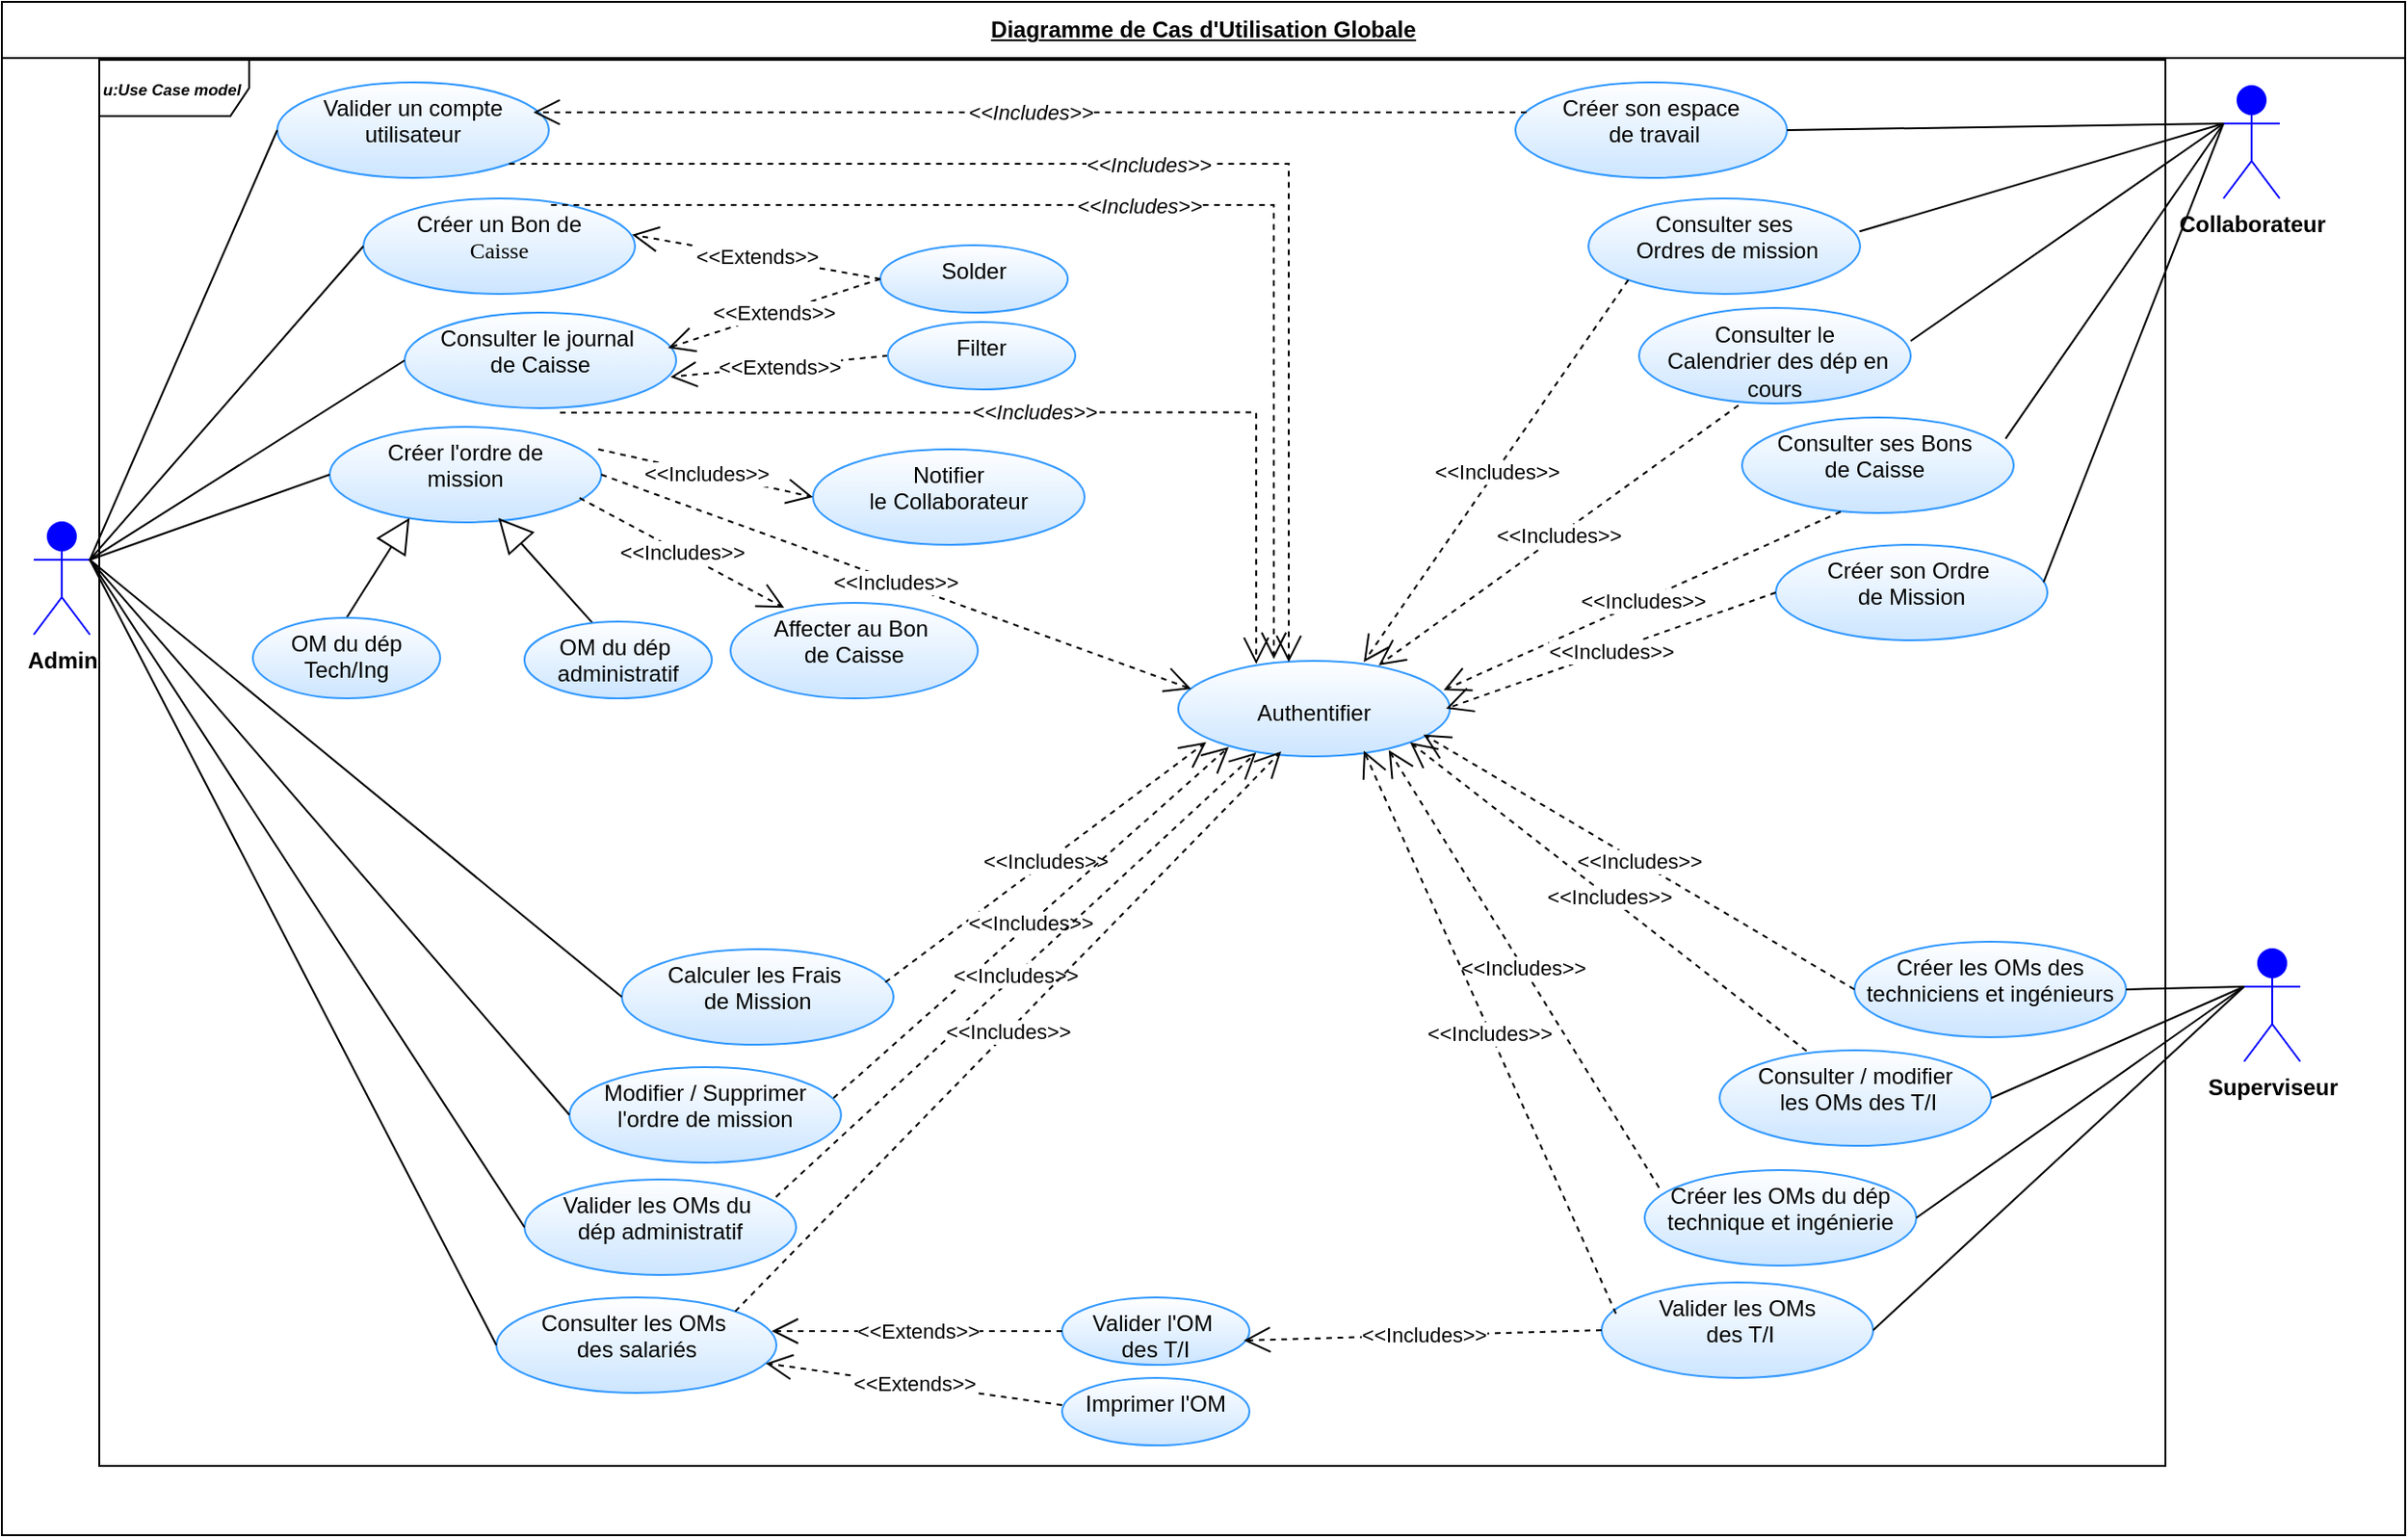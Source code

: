 <mxfile version="24.1.0" type="github">
  <diagram name="Page-1" id="bqoknefWxygjBXmzC5J1">
    <mxGraphModel dx="2302" dy="1189" grid="0" gridSize="10" guides="1" tooltips="1" connect="1" arrows="1" fold="1" page="0" pageScale="1" pageWidth="850" pageHeight="1100" math="0" shadow="0">
      <root>
        <mxCell id="0" />
        <mxCell id="1" parent="0" />
        <mxCell id="aXAPJrn92n8_OqXVa3Bo-3" value="&lt;b&gt;Collaborateur&lt;/b&gt;&lt;div&gt;&lt;br&gt;&lt;/div&gt;" style="shape=umlActor;verticalLabelPosition=bottom;verticalAlign=top;html=1;outlineConnect=0;fillColor=#0000FF;strokeColor=#0000FF;" parent="1" vertex="1">
          <mxGeometry x="668" y="-134" width="30" height="60" as="geometry" />
        </mxCell>
        <mxCell id="aXAPJrn92n8_OqXVa3Bo-4" value="&lt;div&gt;&lt;span style=&quot;background-color: initial;&quot;&gt;Valider un compte utilisateur&lt;/span&gt;&lt;br&gt;&lt;/div&gt;" style="ellipse;whiteSpace=wrap;html=1;verticalAlign=top;strokeColor=#3399FF;gradientColor=#CCE5FF;" parent="1" vertex="1">
          <mxGeometry x="-371" y="-136" width="145" height="51" as="geometry" />
        </mxCell>
        <object label="&lt;b&gt;Admin&lt;/b&gt;&lt;div&gt;&lt;br&gt;&lt;/div&gt;" Admin="" id="aXAPJrn92n8_OqXVa3Bo-2">
          <mxCell style="shape=umlActor;verticalLabelPosition=bottom;verticalAlign=top;html=1;outlineConnect=0;direction=east;rotation=0;fillColor=#0000FF;strokeColor=#0000FF;" parent="1" vertex="1">
            <mxGeometry x="-501" y="99" width="30" height="60" as="geometry" />
          </mxCell>
        </object>
        <mxCell id="aXAPJrn92n8_OqXVa3Bo-8" value="&lt;b&gt;Superviseur&lt;/b&gt;&lt;div&gt;&lt;br&gt;&lt;/div&gt;" style="shape=umlActor;verticalLabelPosition=bottom;verticalAlign=top;html=1;outlineConnect=0;fillColor=#0000FF;strokeColor=#0000FF;" parent="1" vertex="1">
          <mxGeometry x="679" y="327" width="30" height="60" as="geometry" />
        </mxCell>
        <mxCell id="aXAPJrn92n8_OqXVa3Bo-14" value="Créer l&#39;ordre de&lt;div&gt;&amp;nbsp;mission&amp;nbsp;&lt;/div&gt;" style="ellipse;whiteSpace=wrap;html=1;verticalAlign=top;strokeColor=#3399FF;gradientColor=#CCE5FF;" parent="1" vertex="1">
          <mxGeometry x="-343" y="48" width="145" height="51" as="geometry" />
        </mxCell>
        <mxCell id="aXAPJrn92n8_OqXVa3Bo-16" value="&lt;div&gt;Consulter les OMs&amp;nbsp;&lt;/div&gt;&lt;div&gt;des salariés&lt;/div&gt;" style="ellipse;whiteSpace=wrap;html=1;verticalAlign=top;strokeColor=#3399FF;gradientColor=#CCE5FF;" parent="1" vertex="1">
          <mxGeometry x="-254" y="513" width="149.5" height="51" as="geometry" />
        </mxCell>
        <mxCell id="aXAPJrn92n8_OqXVa3Bo-20" value="Calculer les Frais&amp;nbsp;&lt;div&gt;de Mission&lt;/div&gt;" style="ellipse;whiteSpace=wrap;html=1;verticalAlign=top;strokeColor=#3399FF;gradientColor=#CCE5FF;" parent="1" vertex="1">
          <mxGeometry x="-187" y="327" width="145" height="51" as="geometry" />
        </mxCell>
        <mxCell id="aXAPJrn92n8_OqXVa3Bo-25" value="&amp;lt;&amp;lt;Extends&amp;gt;&amp;gt;" style="endArrow=open;endSize=12;dashed=1;html=1;rounded=0;exitX=0;exitY=0.403;exitDx=0;exitDy=0;exitPerimeter=0;" parent="1" source="aXAPJrn92n8_OqXVa3Bo-27" target="aXAPJrn92n8_OqXVa3Bo-16" edge="1">
          <mxGeometry width="160" relative="1" as="geometry">
            <mxPoint x="160" y="262" as="sourcePoint" />
            <mxPoint x="373" y="279" as="targetPoint" />
          </mxGeometry>
        </mxCell>
        <mxCell id="aXAPJrn92n8_OqXVa3Bo-27" value="Imprimer l&#39;OM" style="ellipse;whiteSpace=wrap;html=1;verticalAlign=top;strokeColor=#3399FF;gradientColor=#CCE5FF;" parent="1" vertex="1">
          <mxGeometry x="48" y="556" width="100" height="36" as="geometry" />
        </mxCell>
        <mxCell id="aXAPJrn92n8_OqXVa3Bo-29" value="Créer son espace&lt;div&gt;&amp;nbsp;de travail&lt;/div&gt;" style="ellipse;whiteSpace=wrap;html=1;verticalAlign=top;strokeColor=#3399FF;gradientColor=#CCE5FF;" parent="1" vertex="1">
          <mxGeometry x="290" y="-136" width="145" height="51" as="geometry" />
        </mxCell>
        <mxCell id="aXAPJrn92n8_OqXVa3Bo-31" value="&lt;i&gt;&amp;lt;&amp;lt;Includes&amp;gt;&amp;gt;&lt;/i&gt;" style="endArrow=open;endSize=12;dashed=1;html=1;rounded=0;exitX=0.041;exitY=0.313;exitDx=0;exitDy=0;entryX=0.943;entryY=0.313;entryDx=0;entryDy=0;entryPerimeter=0;exitPerimeter=0;" parent="1" source="aXAPJrn92n8_OqXVa3Bo-29" target="aXAPJrn92n8_OqXVa3Bo-4" edge="1">
          <mxGeometry width="160" relative="1" as="geometry">
            <mxPoint x="167" y="117" as="sourcePoint" />
            <mxPoint x="33" y="114" as="targetPoint" />
          </mxGeometry>
        </mxCell>
        <mxCell id="aXAPJrn92n8_OqXVa3Bo-32" value="Créer les OMs du dép technique et ingénierie&lt;div&gt;&lt;br&gt;&lt;/div&gt;" style="ellipse;whiteSpace=wrap;html=1;verticalAlign=top;strokeColor=#3399FF;gradientColor=#CCE5FF;" parent="1" vertex="1">
          <mxGeometry x="359" y="445" width="145" height="51" as="geometry" />
        </mxCell>
        <mxCell id="aXAPJrn92n8_OqXVa3Bo-33" value="&lt;div&gt;Consulter / modifier&lt;/div&gt;&lt;div&gt;&amp;nbsp;les OMs des T/I&lt;/div&gt;" style="ellipse;whiteSpace=wrap;html=1;verticalAlign=top;strokeColor=#3399FF;gradientColor=#CCE5FF;" parent="1" vertex="1">
          <mxGeometry x="399" y="381" width="145" height="51" as="geometry" />
        </mxCell>
        <mxCell id="aXAPJrn92n8_OqXVa3Bo-34" value="Créer les OMs des techniciens et ingénieurs&lt;div&gt;&lt;br&gt;&lt;/div&gt;" style="ellipse;whiteSpace=wrap;html=1;verticalAlign=top;strokeColor=#3399FF;gradientColor=#CCE5FF;" parent="1" vertex="1">
          <mxGeometry x="471" y="323" width="145" height="51" as="geometry" />
        </mxCell>
        <mxCell id="aXAPJrn92n8_OqXVa3Bo-40" value="Valider l&#39;OM&amp;nbsp;&lt;div&gt;des T/I&lt;/div&gt;" style="ellipse;whiteSpace=wrap;html=1;verticalAlign=top;strokeColor=#3399FF;gradientColor=#CCE5FF;" parent="1" vertex="1">
          <mxGeometry x="48" y="513" width="100" height="36" as="geometry" />
        </mxCell>
        <mxCell id="aXAPJrn92n8_OqXVa3Bo-41" value="&amp;lt;&amp;lt;Extends&amp;gt;&amp;gt;" style="endArrow=open;endSize=12;dashed=1;html=1;rounded=0;exitX=0;exitY=0.5;exitDx=0;exitDy=0;entryX=0.983;entryY=0.353;entryDx=0;entryDy=0;entryPerimeter=0;" parent="1" source="aXAPJrn92n8_OqXVa3Bo-40" target="aXAPJrn92n8_OqXVa3Bo-16" edge="1">
          <mxGeometry width="160" relative="1" as="geometry">
            <mxPoint x="178" y="274" as="sourcePoint" />
            <mxPoint x="53" y="271" as="targetPoint" />
          </mxGeometry>
        </mxCell>
        <mxCell id="aXAPJrn92n8_OqXVa3Bo-42" value="&lt;div&gt;Valider les OMs&lt;/div&gt;&lt;div&gt;&amp;nbsp;des T/I&lt;br&gt;&lt;/div&gt;" style="ellipse;whiteSpace=wrap;html=1;verticalAlign=top;strokeColor=#3399FF;gradientColor=#CCE5FF;" parent="1" vertex="1">
          <mxGeometry x="336" y="505" width="145" height="51" as="geometry" />
        </mxCell>
        <mxCell id="aXAPJrn92n8_OqXVa3Bo-44" value="&amp;lt;&amp;lt;Includes&amp;gt;&amp;gt;" style="endArrow=open;endSize=12;dashed=1;html=1;rounded=0;exitX=0;exitY=0.5;exitDx=0;exitDy=0;entryX=0.97;entryY=0.639;entryDx=0;entryDy=0;entryPerimeter=0;" parent="1" source="aXAPJrn92n8_OqXVa3Bo-42" target="aXAPJrn92n8_OqXVa3Bo-40" edge="1">
          <mxGeometry width="160" relative="1" as="geometry">
            <mxPoint x="403" y="326" as="sourcePoint" />
            <mxPoint x="268" y="324" as="targetPoint" />
          </mxGeometry>
        </mxCell>
        <mxCell id="ost5-0_Wd72OpRgAMmyx-2" value="" style="endArrow=none;html=1;rounded=0;entryX=0;entryY=0.5;entryDx=0;entryDy=0;exitX=1;exitY=0.333;exitDx=0;exitDy=0;exitPerimeter=0;" parent="1" source="aXAPJrn92n8_OqXVa3Bo-2" target="aXAPJrn92n8_OqXVa3Bo-4" edge="1">
          <mxGeometry width="50" height="50" relative="1" as="geometry">
            <mxPoint x="-226" y="254" as="sourcePoint" />
            <mxPoint x="-176" y="204" as="targetPoint" />
          </mxGeometry>
        </mxCell>
        <mxCell id="ost5-0_Wd72OpRgAMmyx-4" value="" style="endArrow=none;html=1;rounded=0;entryX=0;entryY=0.5;entryDx=0;entryDy=0;exitX=1;exitY=0.333;exitDx=0;exitDy=0;exitPerimeter=0;" parent="1" source="aXAPJrn92n8_OqXVa3Bo-2" target="aXAPJrn92n8_OqXVa3Bo-14" edge="1">
          <mxGeometry width="50" height="50" relative="1" as="geometry">
            <mxPoint x="-217" y="261" as="sourcePoint" />
            <mxPoint x="-77" y="145" as="targetPoint" />
          </mxGeometry>
        </mxCell>
        <mxCell id="ost5-0_Wd72OpRgAMmyx-5" value="" style="endArrow=none;html=1;rounded=0;entryX=0;entryY=0.5;entryDx=0;entryDy=0;exitX=1;exitY=0.333;exitDx=0;exitDy=0;exitPerimeter=0;" parent="1" source="aXAPJrn92n8_OqXVa3Bo-2" target="aXAPJrn92n8_OqXVa3Bo-16" edge="1">
          <mxGeometry width="50" height="50" relative="1" as="geometry">
            <mxPoint x="-202" y="281" as="sourcePoint" />
            <mxPoint x="-95" y="197" as="targetPoint" />
          </mxGeometry>
        </mxCell>
        <mxCell id="ost5-0_Wd72OpRgAMmyx-6" value="" style="endArrow=none;html=1;rounded=0;entryX=0;entryY=0.5;entryDx=0;entryDy=0;exitX=1;exitY=0.333;exitDx=0;exitDy=0;exitPerimeter=0;" parent="1" source="aXAPJrn92n8_OqXVa3Bo-2" target="aXAPJrn92n8_OqXVa3Bo-20" edge="1">
          <mxGeometry width="50" height="50" relative="1" as="geometry">
            <mxPoint x="-215" y="265" as="sourcePoint" />
            <mxPoint x="-85" y="207" as="targetPoint" />
          </mxGeometry>
        </mxCell>
        <mxCell id="ost5-0_Wd72OpRgAMmyx-7" value="" style="endArrow=none;html=1;rounded=0;entryX=0;entryY=0.333;entryDx=0;entryDy=0;exitX=1;exitY=0.5;exitDx=0;exitDy=0;entryPerimeter=0;" parent="1" source="aXAPJrn92n8_OqXVa3Bo-29" target="aXAPJrn92n8_OqXVa3Bo-3" edge="1">
          <mxGeometry width="50" height="50" relative="1" as="geometry">
            <mxPoint x="299" y="206" as="sourcePoint" />
            <mxPoint x="406" y="122" as="targetPoint" />
          </mxGeometry>
        </mxCell>
        <mxCell id="ost5-0_Wd72OpRgAMmyx-8" value="" style="endArrow=none;html=1;rounded=0;exitX=1;exitY=0.5;exitDx=0;exitDy=0;entryX=0;entryY=0.333;entryDx=0;entryDy=0;entryPerimeter=0;" parent="1" source="aXAPJrn92n8_OqXVa3Bo-32" target="aXAPJrn92n8_OqXVa3Bo-8" edge="1">
          <mxGeometry width="50" height="50" relative="1" as="geometry">
            <mxPoint x="510" y="395" as="sourcePoint" />
            <mxPoint x="617" y="313" as="targetPoint" />
          </mxGeometry>
        </mxCell>
        <mxCell id="ost5-0_Wd72OpRgAMmyx-10" value="" style="endArrow=none;html=1;rounded=0;exitX=1;exitY=0.5;exitDx=0;exitDy=0;entryX=0;entryY=0.333;entryDx=0;entryDy=0;entryPerimeter=0;" parent="1" source="aXAPJrn92n8_OqXVa3Bo-42" target="aXAPJrn92n8_OqXVa3Bo-8" edge="1">
          <mxGeometry width="50" height="50" relative="1" as="geometry">
            <mxPoint x="516" y="277" as="sourcePoint" />
            <mxPoint x="628" y="323" as="targetPoint" />
          </mxGeometry>
        </mxCell>
        <mxCell id="ost5-0_Wd72OpRgAMmyx-11" value="" style="endArrow=none;html=1;rounded=0;exitX=1;exitY=0.5;exitDx=0;exitDy=0;entryX=0;entryY=0.333;entryDx=0;entryDy=0;entryPerimeter=0;" parent="1" source="aXAPJrn92n8_OqXVa3Bo-33" target="aXAPJrn92n8_OqXVa3Bo-8" edge="1">
          <mxGeometry width="50" height="50" relative="1" as="geometry">
            <mxPoint x="526" y="287" as="sourcePoint" />
            <mxPoint x="638" y="333" as="targetPoint" />
          </mxGeometry>
        </mxCell>
        <mxCell id="ost5-0_Wd72OpRgAMmyx-12" value="" style="endArrow=none;html=1;rounded=0;exitX=1;exitY=0.5;exitDx=0;exitDy=0;entryX=0;entryY=0.333;entryDx=0;entryDy=0;entryPerimeter=0;" parent="1" source="aXAPJrn92n8_OqXVa3Bo-34" target="aXAPJrn92n8_OqXVa3Bo-8" edge="1">
          <mxGeometry width="50" height="50" relative="1" as="geometry">
            <mxPoint x="536" y="297" as="sourcePoint" />
            <mxPoint x="648" y="343" as="targetPoint" />
          </mxGeometry>
        </mxCell>
        <mxCell id="_NfF5JWYKRUsFBAhB294-1" value="&lt;font style=&quot;&quot; face=&quot;Helvetica&quot;&gt;Créer un Bon de&lt;/font&gt;&lt;div&gt;&lt;font style=&quot;&quot; face=&quot;XJRX87y96gQI-0x3qHEv&quot;&gt;&amp;nbsp;Caisse&lt;b&gt;&amp;nbsp;&lt;/b&gt;&lt;/font&gt;&lt;/div&gt;" style="ellipse;whiteSpace=wrap;html=1;verticalAlign=top;strokeColor=#3399FF;gradientColor=#CCE5FF;" parent="1" vertex="1">
          <mxGeometry x="-325" y="-74" width="145" height="51" as="geometry" />
        </mxCell>
        <mxCell id="_NfF5JWYKRUsFBAhB294-2" value="" style="endArrow=none;html=1;rounded=0;entryX=0;entryY=0.5;entryDx=0;entryDy=0;exitX=1;exitY=0.333;exitDx=0;exitDy=0;exitPerimeter=0;" parent="1" source="aXAPJrn92n8_OqXVa3Bo-2" target="_NfF5JWYKRUsFBAhB294-1" edge="1">
          <mxGeometry width="50" height="50" relative="1" as="geometry">
            <mxPoint x="-169" y="272" as="sourcePoint" />
            <mxPoint x="-89" y="357" as="targetPoint" />
          </mxGeometry>
        </mxCell>
        <mxCell id="_NfF5JWYKRUsFBAhB294-3" value="&amp;lt;&amp;lt;Extends&amp;gt;&amp;gt;" style="endArrow=open;endSize=12;dashed=1;html=1;rounded=0;entryX=0.989;entryY=0.379;entryDx=0;entryDy=0;entryPerimeter=0;exitX=0;exitY=0.5;exitDx=0;exitDy=0;" parent="1" source="_NfF5JWYKRUsFBAhB294-4" target="_NfF5JWYKRUsFBAhB294-1" edge="1">
          <mxGeometry width="160" relative="1" as="geometry">
            <mxPoint x="111" y="149" as="sourcePoint" />
            <mxPoint x="220" y="115" as="targetPoint" />
          </mxGeometry>
        </mxCell>
        <mxCell id="_NfF5JWYKRUsFBAhB294-4" value="Solder&lt;div&gt;&lt;br&gt;&lt;/div&gt;" style="ellipse;whiteSpace=wrap;html=1;verticalAlign=top;strokeColor=#3399FF;gradientColor=#CCE5FF;" parent="1" vertex="1">
          <mxGeometry x="-49" y="-49" width="100" height="36" as="geometry" />
        </mxCell>
        <mxCell id="_NfF5JWYKRUsFBAhB294-5" value="&lt;div&gt;Modifier / Supprimer l&#39;ordre de mission&lt;div&gt;&lt;br&gt;&lt;/div&gt;&lt;/div&gt;" style="ellipse;whiteSpace=wrap;html=1;verticalAlign=top;strokeColor=#3399FF;gradientColor=#CCE5FF;" parent="1" vertex="1">
          <mxGeometry x="-215" y="390" width="145" height="51" as="geometry" />
        </mxCell>
        <mxCell id="_NfF5JWYKRUsFBAhB294-7" value="" style="endArrow=none;html=1;rounded=0;entryX=0;entryY=0.5;entryDx=0;entryDy=0;exitX=1;exitY=0.333;exitDx=0;exitDy=0;exitPerimeter=0;" parent="1" source="aXAPJrn92n8_OqXVa3Bo-2" target="_NfF5JWYKRUsFBAhB294-5" edge="1">
          <mxGeometry width="50" height="50" relative="1" as="geometry">
            <mxPoint x="-230" y="268" as="sourcePoint" />
            <mxPoint x="-143" y="383" as="targetPoint" />
          </mxGeometry>
        </mxCell>
        <mxCell id="_NfF5JWYKRUsFBAhB294-8" value="Affecter au Bon&amp;nbsp;&lt;div&gt;de Caisse&lt;/div&gt;" style="ellipse;whiteSpace=wrap;html=1;verticalAlign=top;strokeColor=#3399FF;gradientColor=#CCE5FF;gradientDirection=south;" parent="1" vertex="1">
          <mxGeometry x="-129" y="142" width="132" height="51" as="geometry" />
        </mxCell>
        <mxCell id="_NfF5JWYKRUsFBAhB294-9" value="&amp;lt;&amp;lt;Includes&amp;gt;&amp;gt;" style="endArrow=open;endSize=12;dashed=1;html=1;rounded=0;exitX=0.92;exitY=0.745;exitDx=0;exitDy=0;entryX=0.217;entryY=0.052;entryDx=0;entryDy=0;exitPerimeter=0;entryPerimeter=0;" parent="1" source="aXAPJrn92n8_OqXVa3Bo-14" target="_NfF5JWYKRUsFBAhB294-8" edge="1">
          <mxGeometry width="160" relative="1" as="geometry">
            <mxPoint x="-40" y="222" as="sourcePoint" />
            <mxPoint x="61" y="202" as="targetPoint" />
          </mxGeometry>
        </mxCell>
        <mxCell id="_NfF5JWYKRUsFBAhB294-10" value="Créer son Ordre&amp;nbsp;&lt;br&gt;&lt;div&gt;de Mission&lt;/div&gt;" style="ellipse;whiteSpace=wrap;html=1;verticalAlign=top;strokeColor=#3399FF;gradientColor=#CCE5FF;" parent="1" vertex="1">
          <mxGeometry x="429" y="111" width="145" height="51" as="geometry" />
        </mxCell>
        <mxCell id="_NfF5JWYKRUsFBAhB294-11" value="" style="endArrow=none;html=1;rounded=0;exitX=0.986;exitY=0.392;exitDx=0;exitDy=0;exitPerimeter=0;entryX=0;entryY=0.333;entryDx=0;entryDy=0;entryPerimeter=0;" parent="1" source="_NfF5JWYKRUsFBAhB294-10" target="aXAPJrn92n8_OqXVa3Bo-3" edge="1">
          <mxGeometry width="50" height="50" relative="1" as="geometry">
            <mxPoint x="382" y="29" as="sourcePoint" />
            <mxPoint x="502" y="47" as="targetPoint" />
          </mxGeometry>
        </mxCell>
        <mxCell id="_NfF5JWYKRUsFBAhB294-12" value="Valider les OMs&lt;span style=&quot;background-color: initial;&quot;&gt;&amp;nbsp;&lt;/span&gt;&lt;span style=&quot;background-color: initial;&quot;&gt;du&amp;nbsp;&lt;/span&gt;&lt;div&gt;&lt;span style=&quot;background-color: initial;&quot;&gt;dép&amp;nbsp;&lt;/span&gt;&lt;span style=&quot;background-color: initial;&quot;&gt;administratif&lt;/span&gt;&lt;/div&gt;" style="ellipse;whiteSpace=wrap;html=1;verticalAlign=top;strokeColor=#3399FF;gradientColor=#CCE5FF;" parent="1" vertex="1">
          <mxGeometry x="-239" y="450" width="145" height="51" as="geometry" />
        </mxCell>
        <mxCell id="_NfF5JWYKRUsFBAhB294-13" value="" style="endArrow=none;html=1;rounded=0;entryX=0;entryY=0.5;entryDx=0;entryDy=0;exitX=1;exitY=0.333;exitDx=0;exitDy=0;exitPerimeter=0;" parent="1" source="aXAPJrn92n8_OqXVa3Bo-2" target="_NfF5JWYKRUsFBAhB294-12" edge="1">
          <mxGeometry width="50" height="50" relative="1" as="geometry">
            <mxPoint x="-230" y="268" as="sourcePoint" />
            <mxPoint x="-154" y="149" as="targetPoint" />
          </mxGeometry>
        </mxCell>
        <mxCell id="_NfF5JWYKRUsFBAhB294-16" value="&lt;div&gt;Consulter le journal&amp;nbsp;&lt;br&gt;&lt;/div&gt;&lt;div&gt;de Caisse&lt;/div&gt;" style="ellipse;whiteSpace=wrap;html=1;verticalAlign=top;strokeColor=#3399FF;gradientColor=#CCE5FF;" parent="1" vertex="1">
          <mxGeometry x="-303" y="-13" width="145" height="51" as="geometry" />
        </mxCell>
        <mxCell id="_NfF5JWYKRUsFBAhB294-17" value="" style="endArrow=none;html=1;rounded=0;entryX=0;entryY=0.5;entryDx=0;entryDy=0;exitX=1;exitY=0.333;exitDx=0;exitDy=0;exitPerimeter=0;" parent="1" source="aXAPJrn92n8_OqXVa3Bo-2" target="_NfF5JWYKRUsFBAhB294-16" edge="1">
          <mxGeometry width="50" height="50" relative="1" as="geometry">
            <mxPoint x="-230" y="268" as="sourcePoint" />
            <mxPoint x="-146" y="145" as="targetPoint" />
          </mxGeometry>
        </mxCell>
        <mxCell id="_NfF5JWYKRUsFBAhB294-18" value="&amp;lt;&amp;lt;Extends&amp;gt;&amp;gt;" style="endArrow=open;endSize=12;dashed=1;html=1;rounded=0;entryX=0.97;entryY=0.369;entryDx=0;entryDy=0;exitX=0;exitY=0.5;exitDx=0;exitDy=0;entryPerimeter=0;" parent="1" source="_NfF5JWYKRUsFBAhB294-4" target="_NfF5JWYKRUsFBAhB294-16" edge="1">
          <mxGeometry width="160" relative="1" as="geometry">
            <mxPoint x="63" y="74" as="sourcePoint" />
            <mxPoint x="-123" y="103" as="targetPoint" />
          </mxGeometry>
        </mxCell>
        <mxCell id="_NfF5JWYKRUsFBAhB294-20" value="" style="endArrow=block;endSize=16;endFill=0;html=1;rounded=0;exitX=0.367;exitY=0.028;exitDx=0;exitDy=0;exitPerimeter=0;entryX=0.621;entryY=0.954;entryDx=0;entryDy=0;entryPerimeter=0;" parent="1" source="_NfF5JWYKRUsFBAhB294-27" target="aXAPJrn92n8_OqXVa3Bo-14" edge="1">
          <mxGeometry width="160" relative="1" as="geometry">
            <mxPoint x="-110" y="256.664" as="sourcePoint" />
            <mxPoint x="-21" y="114" as="targetPoint" />
          </mxGeometry>
        </mxCell>
        <mxCell id="_NfF5JWYKRUsFBAhB294-25" value="" style="endArrow=block;endSize=16;endFill=0;html=1;rounded=0;entryX=0.294;entryY=0.954;entryDx=0;entryDy=0;entryPerimeter=0;exitX=0.5;exitY=0;exitDx=0;exitDy=0;strokeColor=#000000;" parent="1" source="_NfF5JWYKRUsFBAhB294-26" target="aXAPJrn92n8_OqXVa3Bo-14" edge="1">
          <mxGeometry width="160" relative="1" as="geometry">
            <mxPoint x="-226" y="257" as="sourcePoint" />
            <mxPoint x="-123" y="227" as="targetPoint" />
          </mxGeometry>
        </mxCell>
        <mxCell id="_NfF5JWYKRUsFBAhB294-26" value="&lt;div&gt;OM&amp;nbsp;&lt;span style=&quot;background-color: initial;&quot;&gt;du dép Tech/Ing&lt;/span&gt;&lt;br&gt;&lt;/div&gt;" style="ellipse;whiteSpace=wrap;html=1;verticalAlign=top;strokeColor=#3399FF;gradientColor=#CCE5FF;" parent="1" vertex="1">
          <mxGeometry x="-384" y="150" width="100" height="43" as="geometry" />
        </mxCell>
        <mxCell id="_NfF5JWYKRUsFBAhB294-27" value="&lt;div&gt;OM&amp;nbsp;&lt;span style=&quot;background-color: initial;&quot;&gt;du dép&amp;nbsp;&lt;/span&gt;&lt;/div&gt;&lt;div&gt;&lt;span style=&quot;background-color: initial;&quot;&gt;administratif&lt;/span&gt;&lt;/div&gt;" style="ellipse;whiteSpace=wrap;html=1;verticalAlign=top;strokeColor=#3399FF;gradientColor=#CCE5FF;" parent="1" vertex="1">
          <mxGeometry x="-239" y="152" width="100" height="41" as="geometry" />
        </mxCell>
        <mxCell id="_NfF5JWYKRUsFBAhB294-28" value="&amp;lt;&amp;lt;Extends&amp;gt;&amp;gt;" style="endArrow=open;endSize=12;dashed=1;html=1;rounded=0;entryX=0.979;entryY=0.673;entryDx=0;entryDy=0;entryPerimeter=0;exitX=0;exitY=0.5;exitDx=0;exitDy=0;" parent="1" source="_NfF5JWYKRUsFBAhB294-29" target="_NfF5JWYKRUsFBAhB294-16" edge="1">
          <mxGeometry width="160" relative="1" as="geometry">
            <mxPoint x="85" y="137" as="sourcePoint" />
            <mxPoint x="-3" y="70" as="targetPoint" />
          </mxGeometry>
        </mxCell>
        <mxCell id="_NfF5JWYKRUsFBAhB294-29" value="&lt;div&gt;Filter&lt;/div&gt;" style="ellipse;whiteSpace=wrap;html=1;verticalAlign=top;strokeColor=#3399FF;gradientColor=#CCE5FF;" parent="1" vertex="1">
          <mxGeometry x="-45" y="-8" width="100" height="36" as="geometry" />
        </mxCell>
        <mxCell id="_NfF5JWYKRUsFBAhB294-30" value="Notifier&lt;div&gt;le Collaborateur&lt;/div&gt;" style="ellipse;whiteSpace=wrap;html=1;verticalAlign=top;strokeColor=#3399FF;gradientColor=#CCE5FF;" parent="1" vertex="1">
          <mxGeometry x="-85" y="60" width="145" height="51" as="geometry" />
        </mxCell>
        <mxCell id="_NfF5JWYKRUsFBAhB294-31" value="&amp;lt;&amp;lt;Includes&amp;gt;&amp;gt;" style="endArrow=open;endSize=12;dashed=1;html=1;rounded=0;exitX=0.989;exitY=0.235;exitDx=0;exitDy=0;entryX=0;entryY=0.5;entryDx=0;entryDy=0;exitPerimeter=0;" parent="1" source="aXAPJrn92n8_OqXVa3Bo-14" target="_NfF5JWYKRUsFBAhB294-30" edge="1">
          <mxGeometry width="160" relative="1" as="geometry">
            <mxPoint x="2" y="206" as="sourcePoint" />
            <mxPoint x="138" y="241" as="targetPoint" />
          </mxGeometry>
        </mxCell>
        <mxCell id="_NfF5JWYKRUsFBAhB294-32" value="Consulter ses&lt;div&gt;&amp;nbsp;Ordres&amp;nbsp;&lt;span style=&quot;background-color: initial;&quot;&gt;de mission&lt;/span&gt;&lt;/div&gt;" style="ellipse;whiteSpace=wrap;html=1;verticalAlign=top;strokeColor=#3399FF;gradientColor=#CCE5FF;" parent="1" vertex="1">
          <mxGeometry x="329" y="-74" width="145" height="51" as="geometry" />
        </mxCell>
        <mxCell id="_NfF5JWYKRUsFBAhB294-33" value="" style="endArrow=none;html=1;rounded=0;exitX=0.998;exitY=0.346;exitDx=0;exitDy=0;exitPerimeter=0;entryX=0;entryY=0.333;entryDx=0;entryDy=0;entryPerimeter=0;" parent="1" source="_NfF5JWYKRUsFBAhB294-32" target="aXAPJrn92n8_OqXVa3Bo-3" edge="1">
          <mxGeometry width="50" height="50" relative="1" as="geometry">
            <mxPoint x="365" y="1" as="sourcePoint" />
            <mxPoint x="476" y="35" as="targetPoint" />
          </mxGeometry>
        </mxCell>
        <mxCell id="_NfF5JWYKRUsFBAhB294-34" value="Consulter le&lt;div&gt;&amp;nbsp;Calendrier des dép en cours&lt;/div&gt;" style="ellipse;whiteSpace=wrap;html=1;verticalAlign=top;strokeColor=#3399FF;gradientColor=#CCE5FF;" parent="1" vertex="1">
          <mxGeometry x="356" y="-15.5" width="145" height="51" as="geometry" />
        </mxCell>
        <mxCell id="_NfF5JWYKRUsFBAhB294-35" value="" style="endArrow=none;html=1;rounded=0;exitX=1;exitY=0.346;exitDx=0;exitDy=0;exitPerimeter=0;entryX=0;entryY=0.333;entryDx=0;entryDy=0;entryPerimeter=0;" parent="1" source="_NfF5JWYKRUsFBAhB294-34" target="aXAPJrn92n8_OqXVa3Bo-3" edge="1">
          <mxGeometry width="50" height="50" relative="1" as="geometry">
            <mxPoint x="362" y="28" as="sourcePoint" />
            <mxPoint x="503" y="-30" as="targetPoint" />
          </mxGeometry>
        </mxCell>
        <mxCell id="_NfF5JWYKRUsFBAhB294-36" value="Consulter ses Bons&amp;nbsp;&lt;div&gt;de Caisse&amp;nbsp;&lt;/div&gt;" style="ellipse;whiteSpace=wrap;html=1;verticalAlign=top;strokeColor=#3399FF;gradientColor=#CCE5FF;" parent="1" vertex="1">
          <mxGeometry x="411" y="43" width="145" height="51" as="geometry" />
        </mxCell>
        <mxCell id="_NfF5JWYKRUsFBAhB294-37" value="" style="endArrow=none;html=1;rounded=0;exitX=0.97;exitY=0.222;exitDx=0;exitDy=0;exitPerimeter=0;entryX=0;entryY=0.333;entryDx=0;entryDy=0;entryPerimeter=0;" parent="1" source="_NfF5JWYKRUsFBAhB294-36" target="aXAPJrn92n8_OqXVa3Bo-3" edge="1">
          <mxGeometry width="50" height="50" relative="1" as="geometry">
            <mxPoint x="367" y="87" as="sourcePoint" />
            <mxPoint x="492" y="-38" as="targetPoint" />
          </mxGeometry>
        </mxCell>
        <mxCell id="_NfF5JWYKRUsFBAhB294-39" value="&lt;div&gt;&lt;br&gt;&lt;/div&gt;Authentifier" style="ellipse;whiteSpace=wrap;html=1;verticalAlign=top;strokeColor=#3399FF;gradientColor=#CCE5FF;" parent="1" vertex="1">
          <mxGeometry x="110" y="173" width="145" height="51" as="geometry" />
        </mxCell>
        <mxCell id="_NfF5JWYKRUsFBAhB294-40" value="&amp;lt;&amp;lt;Includes&amp;gt;&amp;gt;" style="endArrow=open;endSize=12;dashed=1;html=1;rounded=0;exitX=1;exitY=0.5;exitDx=0;exitDy=0;entryX=0.048;entryY=0.294;entryDx=0;entryDy=0;entryPerimeter=0;" parent="1" source="aXAPJrn92n8_OqXVa3Bo-14" target="_NfF5JWYKRUsFBAhB294-39" edge="1">
          <mxGeometry width="160" relative="1" as="geometry">
            <mxPoint x="-92" y="193" as="sourcePoint" />
            <mxPoint x="7" y="278" as="targetPoint" />
          </mxGeometry>
        </mxCell>
        <mxCell id="_NfF5JWYKRUsFBAhB294-41" value="&amp;lt;&amp;lt;Includes&amp;gt;&amp;gt;" style="endArrow=open;endSize=12;dashed=1;html=1;rounded=0;exitX=0;exitY=1;exitDx=0;exitDy=0;entryX=0.683;entryY=0.013;entryDx=0;entryDy=0;entryPerimeter=0;" parent="1" source="_NfF5JWYKRUsFBAhB294-32" target="_NfF5JWYKRUsFBAhB294-39" edge="1">
          <mxGeometry width="160" relative="1" as="geometry">
            <mxPoint x="155" y="137.5" as="sourcePoint" />
            <mxPoint x="229" y="211.5" as="targetPoint" />
          </mxGeometry>
        </mxCell>
        <mxCell id="_NfF5JWYKRUsFBAhB294-42" value="&amp;lt;&amp;lt;Includes&amp;gt;&amp;gt;" style="endArrow=open;endSize=12;dashed=1;html=1;rounded=0;exitX=0.363;exitY=0.987;exitDx=0;exitDy=0;entryX=0.977;entryY=0.307;entryDx=0;entryDy=0;exitPerimeter=0;entryPerimeter=0;" parent="1" source="_NfF5JWYKRUsFBAhB294-36" target="_NfF5JWYKRUsFBAhB294-39" edge="1">
          <mxGeometry width="160" relative="1" as="geometry">
            <mxPoint x="222" y="102" as="sourcePoint" />
            <mxPoint x="195" y="216" as="targetPoint" />
          </mxGeometry>
        </mxCell>
        <mxCell id="_NfF5JWYKRUsFBAhB294-43" value="&amp;lt;&amp;lt;Includes&amp;gt;&amp;gt;" style="endArrow=open;endSize=12;dashed=1;html=1;rounded=0;exitX=0.366;exitY=1.02;exitDx=0;exitDy=0;entryX=0.738;entryY=0.046;entryDx=0;entryDy=0;entryPerimeter=0;exitPerimeter=0;" parent="1" source="_NfF5JWYKRUsFBAhB294-34" target="_NfF5JWYKRUsFBAhB294-39" edge="1">
          <mxGeometry width="160" relative="1" as="geometry">
            <mxPoint x="315" y="120" as="sourcePoint" />
            <mxPoint x="234" y="197" as="targetPoint" />
          </mxGeometry>
        </mxCell>
        <mxCell id="_NfF5JWYKRUsFBAhB294-45" value="&amp;lt;&amp;lt;Includes&amp;gt;&amp;gt;" style="endArrow=open;endSize=12;dashed=1;html=1;rounded=0;exitX=0.97;exitY=0.346;exitDx=0;exitDy=0;entryX=0.103;entryY=0.85;entryDx=0;entryDy=0;exitPerimeter=0;entryPerimeter=0;" parent="1" source="aXAPJrn92n8_OqXVa3Bo-20" target="_NfF5JWYKRUsFBAhB294-39" edge="1">
          <mxGeometry width="160" relative="1" as="geometry">
            <mxPoint x="-115" y="194" as="sourcePoint" />
            <mxPoint x="144" y="266" as="targetPoint" />
          </mxGeometry>
        </mxCell>
        <mxCell id="_NfF5JWYKRUsFBAhB294-46" value="&amp;lt;&amp;lt;Includes&amp;gt;&amp;gt;" style="endArrow=open;endSize=12;dashed=1;html=1;rounded=0;exitX=0.972;exitY=0.324;exitDx=0;exitDy=0;entryX=0.186;entryY=0.902;entryDx=0;entryDy=0;exitPerimeter=0;entryPerimeter=0;" parent="1" source="_NfF5JWYKRUsFBAhB294-5" target="_NfF5JWYKRUsFBAhB294-39" edge="1">
          <mxGeometry width="160" relative="1" as="geometry">
            <mxPoint x="-102" y="352" as="sourcePoint" />
            <mxPoint x="154" y="282" as="targetPoint" />
          </mxGeometry>
        </mxCell>
        <mxCell id="_NfF5JWYKRUsFBAhB294-47" value="&amp;lt;&amp;lt;Includes&amp;gt;&amp;gt;" style="endArrow=open;endSize=12;dashed=1;html=1;rounded=0;exitX=0.926;exitY=0.183;exitDx=0;exitDy=0;entryX=0.287;entryY=0.961;entryDx=0;entryDy=0;exitPerimeter=0;entryPerimeter=0;" parent="1" source="_NfF5JWYKRUsFBAhB294-12" target="_NfF5JWYKRUsFBAhB294-39" edge="1">
          <mxGeometry width="160" relative="1" as="geometry">
            <mxPoint x="-109" y="425" as="sourcePoint" />
            <mxPoint x="165" y="283" as="targetPoint" />
          </mxGeometry>
        </mxCell>
        <mxCell id="_NfF5JWYKRUsFBAhB294-48" value="&amp;lt;&amp;lt;Includes&amp;gt;&amp;gt;" style="endArrow=open;endSize=12;dashed=1;html=1;rounded=0;exitX=0.32;exitY=0.007;exitDx=0;exitDy=0;entryX=1;entryY=1;entryDx=0;entryDy=0;exitPerimeter=0;" parent="1" source="aXAPJrn92n8_OqXVa3Bo-33" target="_NfF5JWYKRUsFBAhB294-39" edge="1">
          <mxGeometry width="160" relative="1" as="geometry">
            <mxPoint x="378" y="549" as="sourcePoint" />
            <mxPoint x="45" y="571" as="targetPoint" />
          </mxGeometry>
        </mxCell>
        <mxCell id="_NfF5JWYKRUsFBAhB294-49" value="&amp;lt;&amp;lt;Includes&amp;gt;&amp;gt;" style="endArrow=open;endSize=12;dashed=1;html=1;rounded=0;exitX=0.053;exitY=0.183;exitDx=0;exitDy=0;entryX=0.775;entryY=0.935;entryDx=0;entryDy=0;exitPerimeter=0;entryPerimeter=0;" parent="1" source="aXAPJrn92n8_OqXVa3Bo-32" target="_NfF5JWYKRUsFBAhB294-39" edge="1">
          <mxGeometry width="160" relative="1" as="geometry">
            <mxPoint x="371" y="463" as="sourcePoint" />
            <mxPoint x="230" y="311" as="targetPoint" />
          </mxGeometry>
        </mxCell>
        <mxCell id="_NfF5JWYKRUsFBAhB294-50" value="&amp;lt;&amp;lt;Includes&amp;gt;&amp;gt;" style="endArrow=open;endSize=12;dashed=1;html=1;rounded=0;exitX=0.053;exitY=0.327;exitDx=0;exitDy=0;entryX=0.683;entryY=0.941;entryDx=0;entryDy=0;exitPerimeter=0;entryPerimeter=0;" parent="1" source="aXAPJrn92n8_OqXVa3Bo-42" target="_NfF5JWYKRUsFBAhB294-39" edge="1">
          <mxGeometry width="160" relative="1" as="geometry">
            <mxPoint x="343" y="464" as="sourcePoint" />
            <mxPoint x="225" y="257" as="targetPoint" />
          </mxGeometry>
        </mxCell>
        <mxCell id="_NfF5JWYKRUsFBAhB294-51" value="&amp;lt;&amp;lt;Includes&amp;gt;&amp;gt;" style="endArrow=open;endSize=12;dashed=1;html=1;rounded=0;exitX=0;exitY=0.5;exitDx=0;exitDy=0;entryX=0.986;entryY=0.5;entryDx=0;entryDy=0;entryPerimeter=0;" parent="1" source="_NfF5JWYKRUsFBAhB294-10" target="_NfF5JWYKRUsFBAhB294-39" edge="1">
          <mxGeometry width="160" relative="1" as="geometry">
            <mxPoint x="329" y="174" as="sourcePoint" />
            <mxPoint x="286" y="232" as="targetPoint" />
          </mxGeometry>
        </mxCell>
        <mxCell id="_NfF5JWYKRUsFBAhB294-52" value="&amp;lt;&amp;lt;Includes&amp;gt;&amp;gt;" style="endArrow=open;endSize=12;dashed=1;html=1;rounded=0;exitX=0;exitY=0.5;exitDx=0;exitDy=0;entryX=0.903;entryY=0.771;entryDx=0;entryDy=0;entryPerimeter=0;" parent="1" source="aXAPJrn92n8_OqXVa3Bo-34" target="_NfF5JWYKRUsFBAhB294-39" edge="1">
          <mxGeometry width="160" relative="1" as="geometry">
            <mxPoint x="381" y="201" as="sourcePoint" />
            <mxPoint x="276" y="243" as="targetPoint" />
          </mxGeometry>
        </mxCell>
        <mxCell id="_NfF5JWYKRUsFBAhB294-54" value="&amp;lt;&amp;lt;Includes&amp;gt;&amp;gt;" style="endArrow=open;endSize=12;dashed=1;html=1;rounded=0;exitX=1;exitY=0;exitDx=0;exitDy=0;entryX=0.379;entryY=0.948;entryDx=0;entryDy=0;entryPerimeter=0;" parent="1" source="aXAPJrn92n8_OqXVa3Bo-16" target="_NfF5JWYKRUsFBAhB294-39" edge="1">
          <mxGeometry width="160" relative="1" as="geometry">
            <mxPoint x="-110" y="475" as="sourcePoint" />
            <mxPoint x="194" y="275" as="targetPoint" />
          </mxGeometry>
        </mxCell>
        <mxCell id="_NfF5JWYKRUsFBAhB294-56" value="&lt;i&gt;&amp;lt;&amp;lt;Includes&amp;gt;&amp;gt;&lt;/i&gt;" style="endArrow=open;endSize=12;dashed=1;html=1;rounded=0;edgeStyle=orthogonalEdgeStyle;exitX=1;exitY=1;exitDx=0;exitDy=0;entryX=0.407;entryY=0.013;entryDx=0;entryDy=0;entryPerimeter=0;" parent="1" source="aXAPJrn92n8_OqXVa3Bo-4" target="_NfF5JWYKRUsFBAhB294-39" edge="1">
          <mxGeometry width="160" relative="1" as="geometry">
            <mxPoint x="-43" y="-51.5" as="sourcePoint" />
            <mxPoint x="172" y="172" as="targetPoint" />
          </mxGeometry>
        </mxCell>
        <mxCell id="_NfF5JWYKRUsFBAhB294-57" value="&lt;i&gt;&amp;lt;&amp;lt;Includes&amp;gt;&amp;gt;&lt;/i&gt;" style="endArrow=open;endSize=12;dashed=1;html=1;rounded=0;edgeStyle=orthogonalEdgeStyle;exitX=0.572;exitY=1.046;exitDx=0;exitDy=0;exitPerimeter=0;entryX=0.287;entryY=0.033;entryDx=0;entryDy=0;entryPerimeter=0;" parent="1" source="_NfF5JWYKRUsFBAhB294-16" target="_NfF5JWYKRUsFBAhB294-39" edge="1">
          <mxGeometry width="160" relative="1" as="geometry">
            <mxPoint x="-115" y="-64.5" as="sourcePoint" />
            <mxPoint x="181" y="220" as="targetPoint" />
          </mxGeometry>
        </mxCell>
        <mxCell id="_NfF5JWYKRUsFBAhB294-58" value="&lt;i&gt;&amp;lt;&amp;lt;Includes&amp;gt;&amp;gt;&lt;/i&gt;" style="endArrow=open;endSize=12;dashed=1;html=1;rounded=0;edgeStyle=orthogonalEdgeStyle;entryX=0.352;entryY=-0.02;entryDx=0;entryDy=0;entryPerimeter=0;exitX=0.691;exitY=0.069;exitDx=0;exitDy=0;exitPerimeter=0;" parent="1" source="_NfF5JWYKRUsFBAhB294-1" target="_NfF5JWYKRUsFBAhB294-39" edge="1">
          <mxGeometry width="160" relative="1" as="geometry">
            <mxPoint x="-201" y="-65" as="sourcePoint" />
            <mxPoint x="200" y="242" as="targetPoint" />
          </mxGeometry>
        </mxCell>
        <mxCell id="_NfF5JWYKRUsFBAhB294-63" value="&lt;u&gt;Diagramme de Cas d&#39;Utilisation Globale&lt;/u&gt;" style="swimlane;fontStyle=1;align=center;horizontal=1;startSize=30;collapsible=0;html=1;whiteSpace=wrap;" parent="1" vertex="1">
          <mxGeometry x="-518" y="-179" width="1283" height="819" as="geometry" />
        </mxCell>
        <mxCell id="_NfF5JWYKRUsFBAhB294-64" value="&lt;i&gt;&lt;font style=&quot;font-size: 8.5px;&quot;&gt;&lt;b style=&quot;&quot;&gt;u:Use Case model&lt;/b&gt;&lt;/font&gt;&lt;/i&gt;" style="shape=umlFrame;whiteSpace=wrap;html=1;pointerEvents=0;recursiveResize=0;container=1;collapsible=0;width=80;align=left;" parent="_NfF5JWYKRUsFBAhB294-63" vertex="1">
          <mxGeometry width="1103" height="751" relative="1" as="geometry">
            <mxPoint x="52" y="31" as="offset" />
          </mxGeometry>
        </mxCell>
      </root>
    </mxGraphModel>
  </diagram>
</mxfile>
